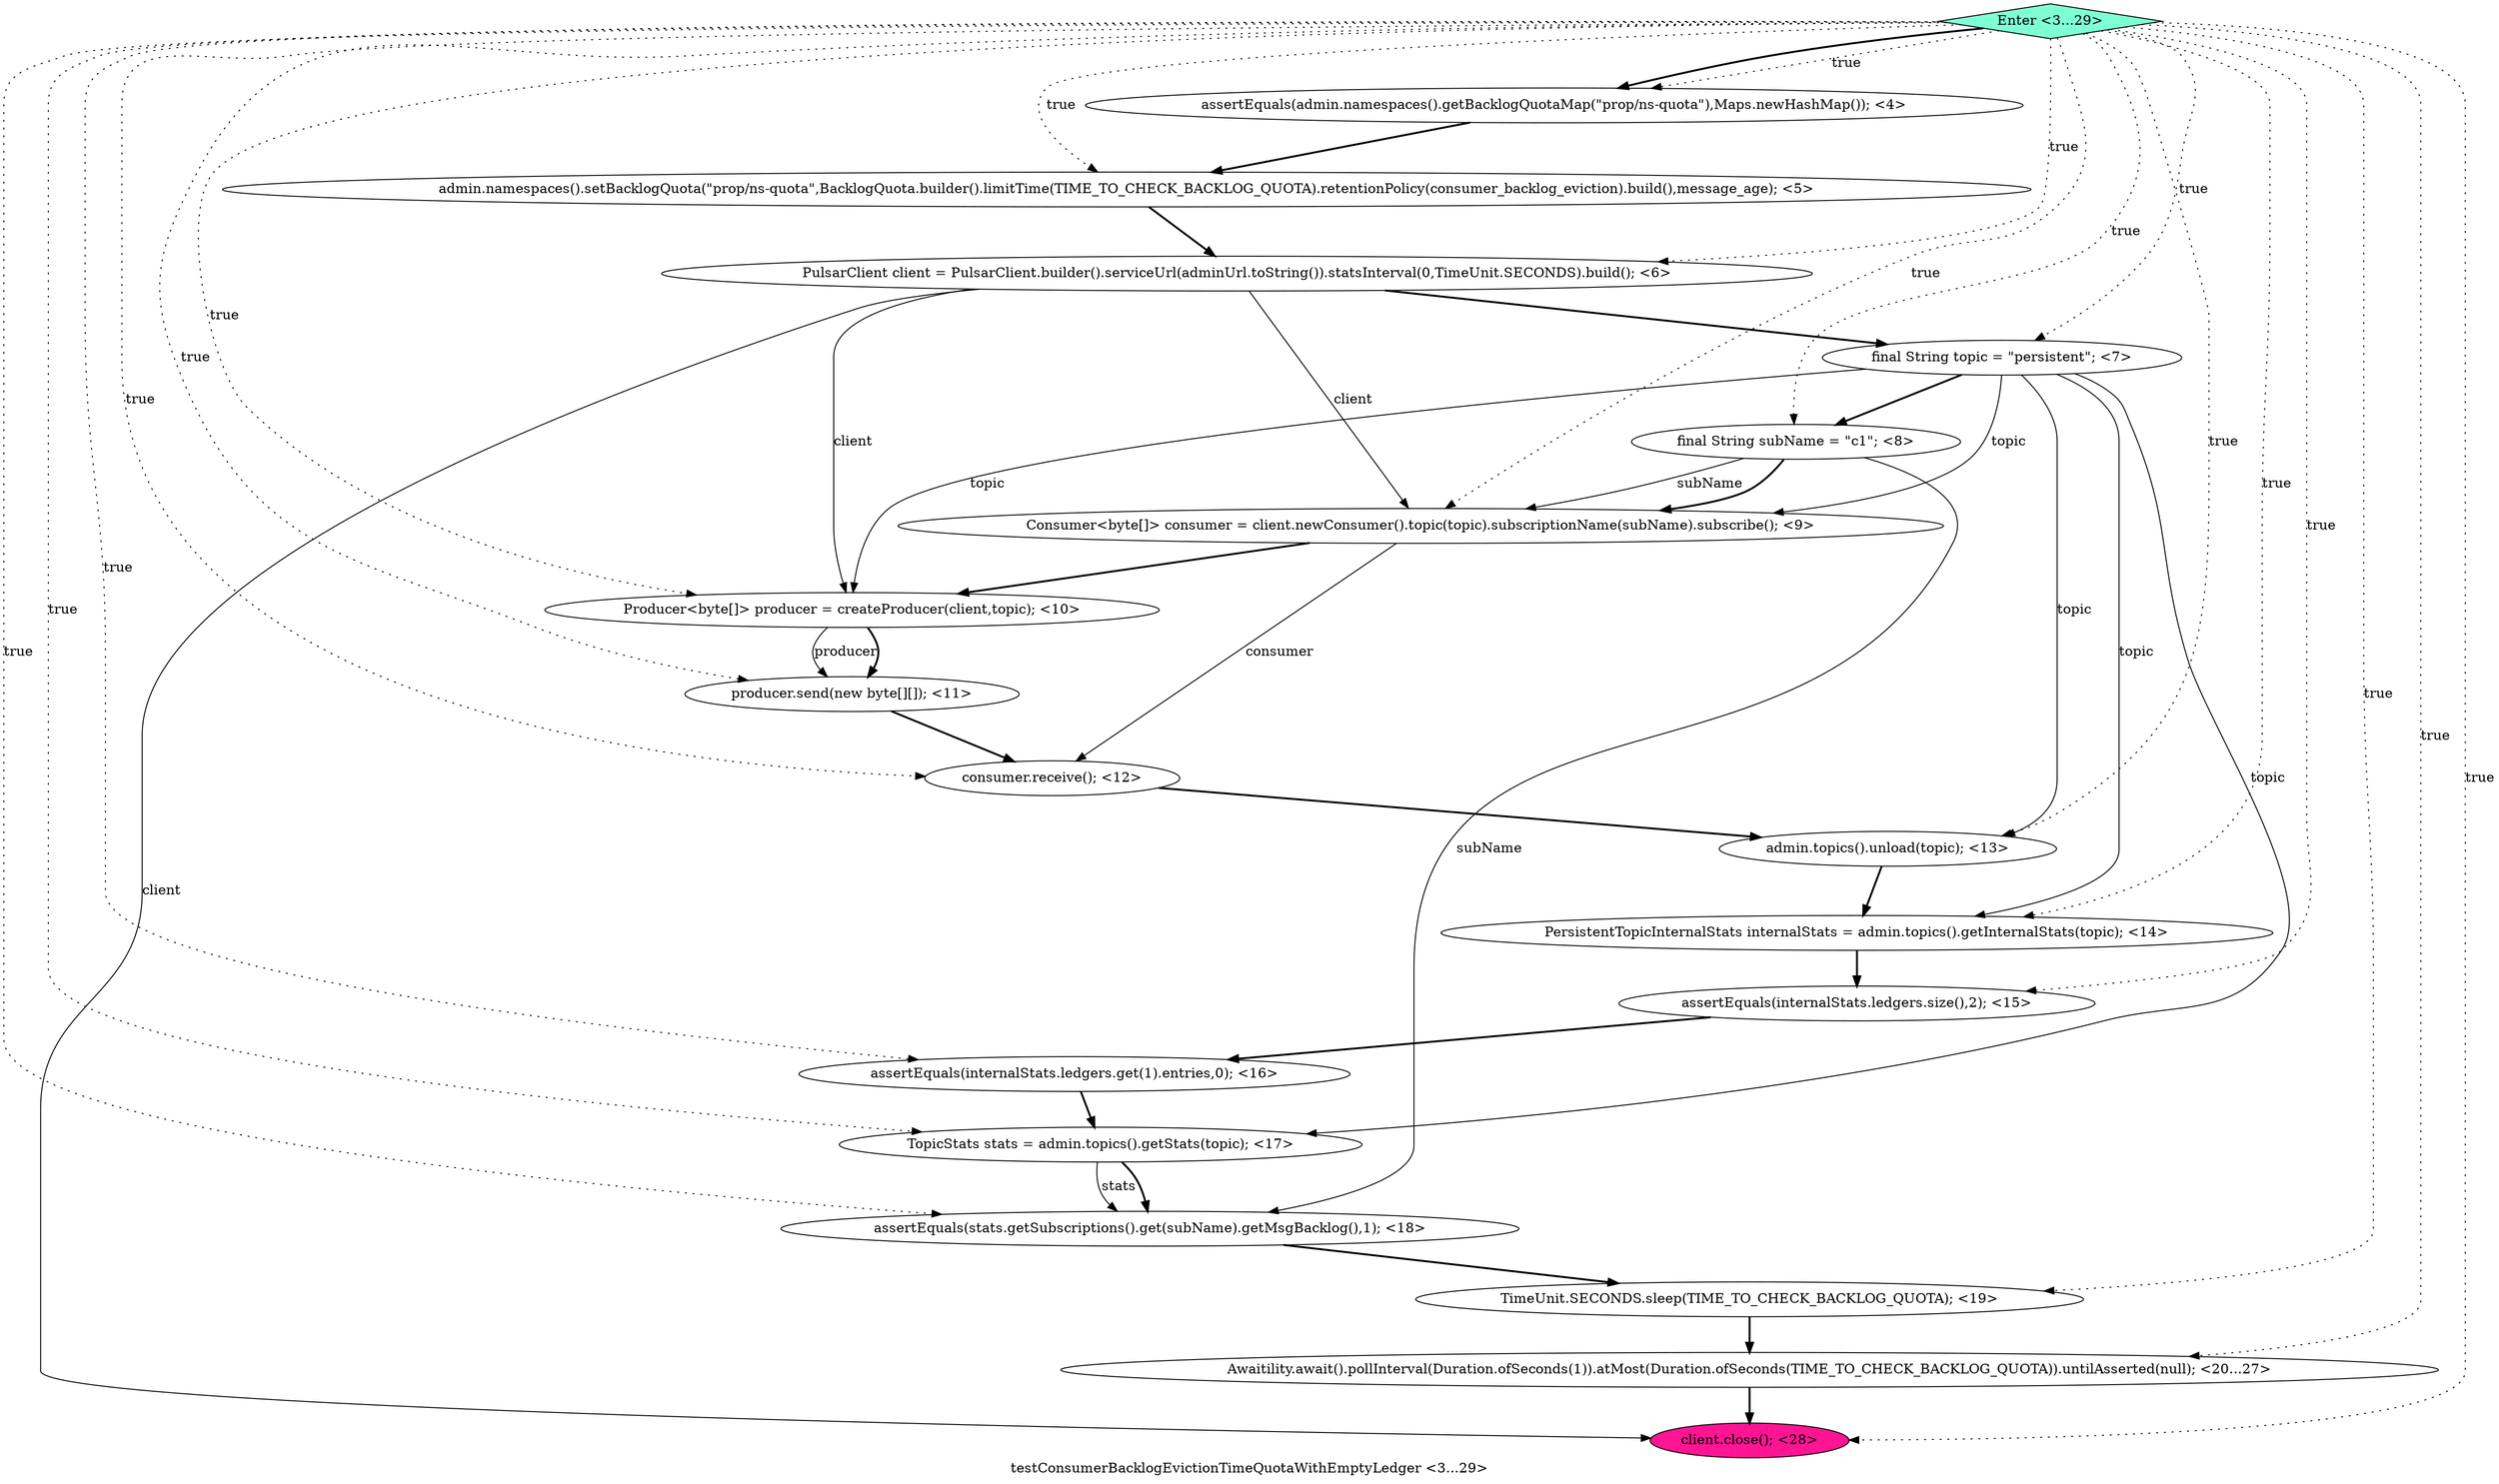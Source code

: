 digraph PDG {
label = "testConsumerBacklogEvictionTimeQuotaWithEmptyLedger <3...29>";
0.15 [style = filled, label = "TimeUnit.SECONDS.sleep(TIME_TO_CHECK_BACKLOG_QUOTA); <19>", fillcolor = white, shape = ellipse];
0.3 [style = filled, label = "final String topic = \"persistent\"; <7>", fillcolor = white, shape = ellipse];
0.7 [style = filled, label = "producer.send(new byte[][]); <11>", fillcolor = white, shape = ellipse];
0.0 [style = filled, label = "assertEquals(admin.namespaces().getBacklogQuotaMap(\"prop/ns-quota\"),Maps.newHashMap()); <4>", fillcolor = white, shape = ellipse];
0.2 [style = filled, label = "PulsarClient client = PulsarClient.builder().serviceUrl(adminUrl.toString()).statsInterval(0,TimeUnit.SECONDS).build(); <6>", fillcolor = white, shape = ellipse];
0.11 [style = filled, label = "assertEquals(internalStats.ledgers.size(),2); <15>", fillcolor = white, shape = ellipse];
0.18 [style = filled, label = "Enter <3...29>", fillcolor = aquamarine, shape = diamond];
0.5 [style = filled, label = "Consumer<byte[]> consumer = client.newConsumer().topic(topic).subscriptionName(subName).subscribe(); <9>", fillcolor = white, shape = ellipse];
0.17 [style = filled, label = "client.close(); <28>", fillcolor = deeppink, shape = ellipse];
0.9 [style = filled, label = "admin.topics().unload(topic); <13>", fillcolor = white, shape = ellipse];
0.1 [style = filled, label = "admin.namespaces().setBacklogQuota(\"prop/ns-quota\",BacklogQuota.builder().limitTime(TIME_TO_CHECK_BACKLOG_QUOTA).retentionPolicy(consumer_backlog_eviction).build(),message_age); <5>", fillcolor = white, shape = ellipse];
0.6 [style = filled, label = "Producer<byte[]> producer = createProducer(client,topic); <10>", fillcolor = white, shape = ellipse];
0.12 [style = filled, label = "assertEquals(internalStats.ledgers.get(1).entries,0); <16>", fillcolor = white, shape = ellipse];
0.13 [style = filled, label = "TopicStats stats = admin.topics().getStats(topic); <17>", fillcolor = white, shape = ellipse];
0.16 [style = filled, label = "Awaitility.await().pollInterval(Duration.ofSeconds(1)).atMost(Duration.ofSeconds(TIME_TO_CHECK_BACKLOG_QUOTA)).untilAsserted(null); <20...27>", fillcolor = white, shape = ellipse];
0.10 [style = filled, label = "PersistentTopicInternalStats internalStats = admin.topics().getInternalStats(topic); <14>", fillcolor = white, shape = ellipse];
0.8 [style = filled, label = "consumer.receive(); <12>", fillcolor = white, shape = ellipse];
0.14 [style = filled, label = "assertEquals(stats.getSubscriptions().get(subName).getMsgBacklog(),1); <18>", fillcolor = white, shape = ellipse];
0.4 [style = filled, label = "final String subName = \"c1\"; <8>", fillcolor = white, shape = ellipse];
0.0 -> 0.1 [style = bold, label=""];
0.1 -> 0.2 [style = bold, label=""];
0.2 -> 0.3 [style = bold, label=""];
0.2 -> 0.5 [style = solid, label="client"];
0.2 -> 0.6 [style = solid, label="client"];
0.2 -> 0.17 [style = solid, label="client"];
0.3 -> 0.4 [style = bold, label=""];
0.3 -> 0.5 [style = solid, label="topic"];
0.3 -> 0.6 [style = solid, label="topic"];
0.3 -> 0.9 [style = solid, label="topic"];
0.3 -> 0.10 [style = solid, label="topic"];
0.3 -> 0.13 [style = solid, label="topic"];
0.4 -> 0.5 [style = solid, label="subName"];
0.4 -> 0.5 [style = bold, label=""];
0.4 -> 0.14 [style = solid, label="subName"];
0.5 -> 0.6 [style = bold, label=""];
0.5 -> 0.8 [style = solid, label="consumer"];
0.6 -> 0.7 [style = solid, label="producer"];
0.6 -> 0.7 [style = bold, label=""];
0.7 -> 0.8 [style = bold, label=""];
0.8 -> 0.9 [style = bold, label=""];
0.9 -> 0.10 [style = bold, label=""];
0.10 -> 0.11 [style = bold, label=""];
0.11 -> 0.12 [style = bold, label=""];
0.12 -> 0.13 [style = bold, label=""];
0.13 -> 0.14 [style = solid, label="stats"];
0.13 -> 0.14 [style = bold, label=""];
0.14 -> 0.15 [style = bold, label=""];
0.15 -> 0.16 [style = bold, label=""];
0.16 -> 0.17 [style = bold, label=""];
0.18 -> 0.0 [style = dotted, label="true"];
0.18 -> 0.0 [style = bold, label=""];
0.18 -> 0.1 [style = dotted, label="true"];
0.18 -> 0.2 [style = dotted, label="true"];
0.18 -> 0.3 [style = dotted, label="true"];
0.18 -> 0.4 [style = dotted, label="true"];
0.18 -> 0.5 [style = dotted, label="true"];
0.18 -> 0.6 [style = dotted, label="true"];
0.18 -> 0.7 [style = dotted, label="true"];
0.18 -> 0.8 [style = dotted, label="true"];
0.18 -> 0.9 [style = dotted, label="true"];
0.18 -> 0.10 [style = dotted, label="true"];
0.18 -> 0.11 [style = dotted, label="true"];
0.18 -> 0.12 [style = dotted, label="true"];
0.18 -> 0.13 [style = dotted, label="true"];
0.18 -> 0.14 [style = dotted, label="true"];
0.18 -> 0.15 [style = dotted, label="true"];
0.18 -> 0.16 [style = dotted, label="true"];
0.18 -> 0.17 [style = dotted, label="true"];
}
